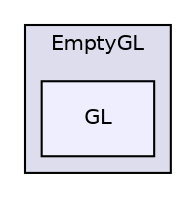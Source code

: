 digraph "bullet/bullet-2.82-r2704/Glut/EmptyGL/GL" {
  compound=true
  node [ fontsize="10", fontname="Helvetica"];
  edge [ labelfontsize="10", labelfontname="Helvetica"];
  subgraph clusterdir_977ba1c03315117b04e51d353f791818 {
    graph [ bgcolor="#ddddee", pencolor="black", label="EmptyGL" fontname="Helvetica", fontsize="10", URL="dir_977ba1c03315117b04e51d353f791818.html"]
  dir_2584a1ed400340878d4ab2413210a7f7 [shape=box, label="GL", style="filled", fillcolor="#eeeeff", pencolor="black", URL="dir_2584a1ed400340878d4ab2413210a7f7.html"];
  }
}
